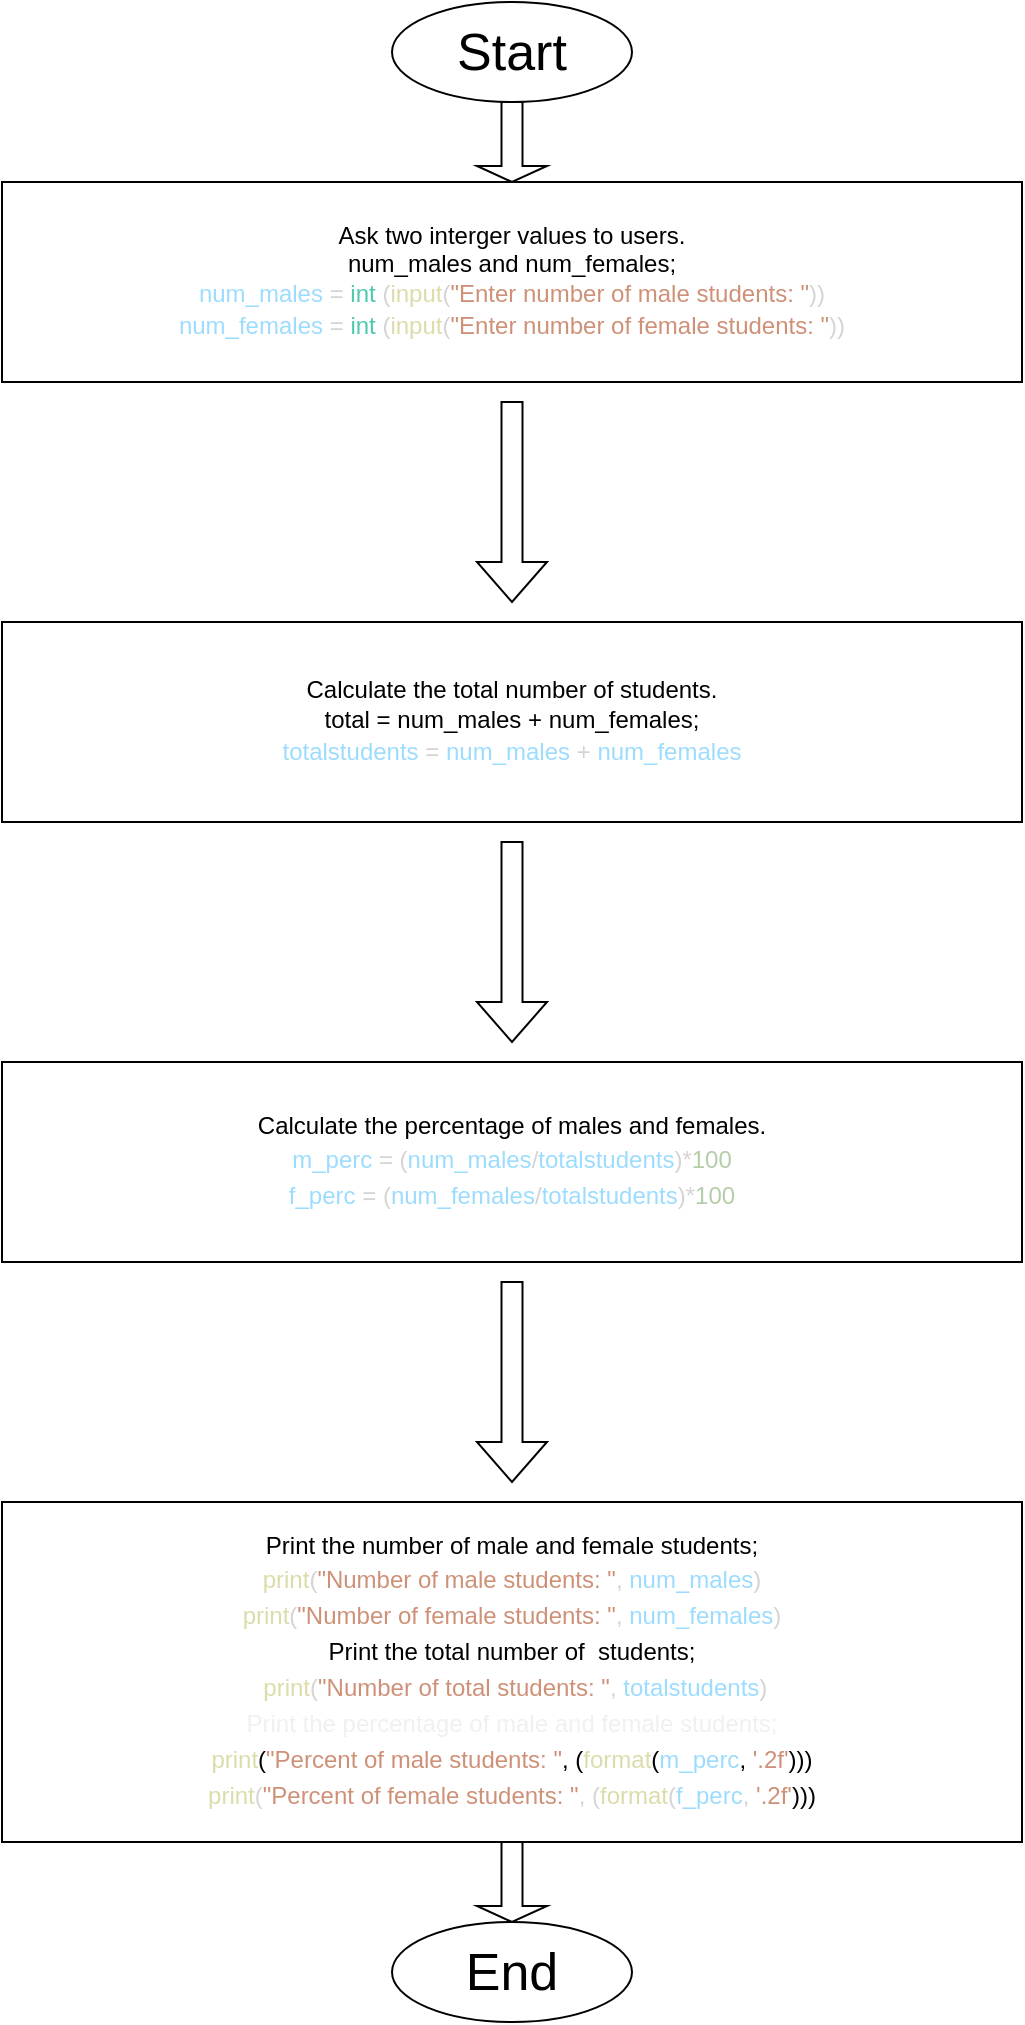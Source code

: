 <mxfile>
    <diagram id="AwBsZeiw2DnN0DO_UF-v" name="Page-1">
        <mxGraphModel dx="250" dy="458" grid="1" gridSize="10" guides="1" tooltips="1" connect="1" arrows="1" fold="1" page="1" pageScale="1" pageWidth="850" pageHeight="1100" background="#ffffff" math="0" shadow="0">
            <root>
                <mxCell id="0"/>
                <mxCell id="1" parent="0"/>
                <mxCell id="2" value="Ask two interger values to users.&lt;br&gt;num_males and num_females;&lt;br&gt;&lt;span style=&quot;background-color: initial; color: rgb(156, 220, 254);&quot;&gt;num_males&lt;/span&gt;&lt;span style=&quot;color: rgb(212, 212, 212); background-color: initial;&quot;&gt; = &lt;/span&gt;&lt;span style=&quot;background-color: initial; color: rgb(78, 201, 176);&quot;&gt;int&lt;/span&gt;&lt;span style=&quot;color: rgb(212, 212, 212); background-color: initial;&quot;&gt; (&lt;/span&gt;&lt;span style=&quot;background-color: initial; color: rgb(220, 220, 170);&quot;&gt;input&lt;/span&gt;&lt;span style=&quot;color: rgb(212, 212, 212); background-color: initial;&quot;&gt;(&lt;/span&gt;&lt;span style=&quot;background-color: initial; color: rgb(206, 145, 120);&quot;&gt;&quot;Enter number of male students: &quot;&lt;/span&gt;&lt;span style=&quot;color: rgb(212, 212, 212); background-color: initial;&quot;&gt;))&lt;/span&gt;&lt;br&gt;&lt;div style=&quot;color: rgb(212, 212, 212); line-height: 18px;&quot;&gt;&lt;div style=&quot;&quot;&gt;    &lt;span style=&quot;color: rgb(156, 220, 254);&quot;&gt;num_females&lt;/span&gt; = &lt;span style=&quot;color: rgb(78, 201, 176);&quot;&gt;int&lt;/span&gt; (&lt;span style=&quot;color: rgb(220, 220, 170);&quot;&gt;input&lt;/span&gt;(&lt;span style=&quot;color: rgb(206, 145, 120);&quot;&gt;&quot;Enter number of female students: &quot;&lt;/span&gt;))&lt;/div&gt;&lt;/div&gt;" style="rounded=0;whiteSpace=wrap;html=1;" vertex="1" parent="1">
                    <mxGeometry x="210" y="90" width="510" height="100" as="geometry"/>
                </mxCell>
                <mxCell id="6" value="Calculate the total number of students.&lt;br&gt;total = num_males + num_females;&lt;br&gt;&lt;div style=&quot;color: rgb(212, 212, 212); line-height: 18px;&quot;&gt;&lt;span style=&quot;color: rgb(156, 220, 254);&quot;&gt;totalstudents&lt;/span&gt; = &lt;span style=&quot;color: rgb(156, 220, 254);&quot;&gt;num_males&lt;/span&gt; + &lt;span style=&quot;color: rgb(156, 220, 254);&quot;&gt;num_females&lt;/span&gt;&lt;/div&gt;" style="rounded=0;whiteSpace=wrap;html=1;" vertex="1" parent="1">
                    <mxGeometry x="210" y="310" width="510" height="100" as="geometry"/>
                </mxCell>
                <mxCell id="7" value="Calculate the percentage of males and females.&lt;br&gt;&lt;div style=&quot;color: rgb(212, 212, 212); line-height: 18px;&quot;&gt;&lt;span style=&quot;color: rgb(156, 220, 254);&quot;&gt;m_perc&lt;/span&gt; = (&lt;span style=&quot;color: rgb(156, 220, 254);&quot;&gt;num_males&lt;/span&gt;/&lt;span style=&quot;color: rgb(156, 220, 254);&quot;&gt;totalstudents&lt;/span&gt;)*&lt;span style=&quot;color: rgb(181, 206, 168);&quot;&gt;100&lt;/span&gt;&lt;/div&gt;&lt;div style=&quot;color: rgb(212, 212, 212); line-height: 18px;&quot;&gt;&lt;div style=&quot;line-height: 18px;&quot;&gt;&lt;span style=&quot;color: rgb(156, 220, 254);&quot;&gt;f_perc&lt;/span&gt; = (&lt;span style=&quot;color: rgb(156, 220, 254);&quot;&gt;num_females&lt;/span&gt;/&lt;span style=&quot;color: rgb(156, 220, 254);&quot;&gt;totalstudents&lt;/span&gt;)*&lt;span style=&quot;color: rgb(181, 206, 168);&quot;&gt;100&lt;/span&gt;&lt;/div&gt;&lt;/div&gt;" style="rounded=0;whiteSpace=wrap;html=1;" vertex="1" parent="1">
                    <mxGeometry x="210" y="530" width="510" height="100" as="geometry"/>
                </mxCell>
                <mxCell id="9" value="" style="shape=singleArrow;direction=south;whiteSpace=wrap;html=1;labelBackgroundColor=#18141D;fontFamily=Helvetica;" vertex="1" parent="1">
                    <mxGeometry x="447.5" y="640" width="35" height="100" as="geometry"/>
                </mxCell>
                <mxCell id="10" value="Print the number of male and female students;&lt;br&gt;&lt;div style=&quot;line-height: 18px;&quot;&gt;&lt;div style=&quot;color: rgb(212, 212, 212);&quot;&gt; &lt;span style=&quot;color: #dcdcaa;&quot;&gt;print&lt;/span&gt;(&lt;span style=&quot;color: #ce9178;&quot;&gt;&quot;Number of male students: &quot;&lt;/span&gt;, &lt;span style=&quot;color: #9cdcfe;&quot;&gt;num_males&lt;/span&gt;)&lt;/div&gt;&lt;div style=&quot;color: rgb(212, 212, 212);&quot;&gt;    &lt;span style=&quot;color: rgb(220, 220, 170);&quot;&gt;print&lt;/span&gt;(&lt;span style=&quot;color: rgb(206, 145, 120);&quot;&gt;&quot;Number of female students: &quot;&lt;/span&gt;, &lt;span style=&quot;color: rgb(156, 220, 254);&quot;&gt;num_females&lt;/span&gt;)&lt;/div&gt;Print the total number of&amp;nbsp; students;&lt;br&gt;&lt;div style=&quot;line-height: 18px;&quot;&gt;&lt;/div&gt;&lt;div style=&quot;color: rgb(212, 212, 212);&quot;&gt;&lt;span style=&quot;background-color: initial;&quot;&gt;&amp;nbsp;&lt;/span&gt;&lt;span style=&quot;background-color: initial; color: rgb(220, 220, 170);&quot;&gt;print&lt;/span&gt;&lt;span style=&quot;background-color: initial;&quot;&gt;(&lt;/span&gt;&lt;span style=&quot;background-color: initial; color: rgb(206, 145, 120);&quot;&gt;&quot;Number of total students: &quot;&lt;/span&gt;&lt;span style=&quot;background-color: initial;&quot;&gt;, &lt;/span&gt;&lt;span style=&quot;background-color: initial; color: rgb(156, 220, 254);&quot;&gt;totalstudents&lt;/span&gt;&lt;span style=&quot;background-color: initial;&quot;&gt;)&lt;/span&gt;&lt;br&gt;&lt;/div&gt;&lt;div style=&quot;color: rgb(212, 212, 212);&quot;&gt;&lt;div style=&quot;color: rgb(240, 240, 240);&quot;&gt;Print the percentage of male and female students;&lt;br&gt;&lt;div style=&quot;line-height: 18px;&quot;&gt;&lt;/div&gt;&lt;/div&gt;&lt;div style=&quot;color: rgb(240, 240, 240);&quot;&gt;&lt;div style=&quot;color: rgb(212, 212, 212); line-height: 18px;&quot;&gt;&lt;/div&gt;&lt;/div&gt;&lt;/div&gt;&lt;div style=&quot;&quot;&gt;&lt;span style=&quot;background-color: initial; color: rgb(220, 220, 170);&quot;&gt;print&lt;/span&gt;&lt;span style=&quot;background-color: initial;&quot;&gt;(&lt;/span&gt;&lt;span style=&quot;background-color: initial; color: rgb(206, 145, 120);&quot;&gt;&quot;Percent of male students: &quot;&lt;/span&gt;&lt;span style=&quot;background-color: initial;&quot;&gt;, (&lt;/span&gt;&lt;span style=&quot;background-color: initial; color: rgb(220, 220, 170);&quot;&gt;format&lt;/span&gt;&lt;span style=&quot;background-color: initial;&quot;&gt;(&lt;/span&gt;&lt;span style=&quot;background-color: initial; color: rgb(156, 220, 254);&quot;&gt;m_perc&lt;/span&gt;&lt;span style=&quot;background-color: initial;&quot;&gt;, &lt;/span&gt;&lt;span style=&quot;background-color: initial; color: rgb(206, 145, 120);&quot;&gt;'.2f'&lt;/span&gt;&lt;span style=&quot;background-color: initial;&quot;&gt;)))&lt;/span&gt;&lt;br&gt;&lt;/div&gt;&lt;div style=&quot;&quot;&gt;&lt;span style=&quot;background-color: initial; color: rgb(220, 220, 170);&quot;&gt;print&lt;/span&gt;&lt;span style=&quot;color: rgb(212, 212, 212); background-color: initial;&quot;&gt;(&lt;/span&gt;&lt;span style=&quot;background-color: initial; color: rgb(206, 145, 120);&quot;&gt;&quot;Percent of female students: &quot;&lt;/span&gt;&lt;span style=&quot;color: rgb(212, 212, 212); background-color: initial;&quot;&gt;, (&lt;/span&gt;&lt;span style=&quot;background-color: initial; color: rgb(220, 220, 170);&quot;&gt;format&lt;/span&gt;&lt;span style=&quot;color: rgb(212, 212, 212); background-color: initial;&quot;&gt;(&lt;/span&gt;&lt;span style=&quot;background-color: initial; color: rgb(156, 220, 254);&quot;&gt;f_perc&lt;/span&gt;&lt;span style=&quot;color: rgb(212, 212, 212); background-color: initial;&quot;&gt;, &lt;/span&gt;&lt;span style=&quot;background-color: initial; color: rgb(206, 145, 120);&quot;&gt;'.2f'&lt;/span&gt;&lt;span style=&quot;background-color: initial;&quot;&gt;)))&lt;/span&gt;&lt;br&gt;&lt;/div&gt;&lt;/div&gt;" style="rounded=0;whiteSpace=wrap;html=1;" vertex="1" parent="1">
                    <mxGeometry x="210" y="750" width="510" height="170" as="geometry"/>
                </mxCell>
                <mxCell id="12" value="" style="shape=singleArrow;direction=south;whiteSpace=wrap;html=1;labelBackgroundColor=#18141D;fontFamily=Helvetica;" vertex="1" parent="1">
                    <mxGeometry x="447.5" y="420" width="35" height="100" as="geometry"/>
                </mxCell>
                <mxCell id="13" value="" style="shape=singleArrow;direction=south;whiteSpace=wrap;html=1;labelBackgroundColor=#18141D;fontFamily=Helvetica;" vertex="1" parent="1">
                    <mxGeometry x="447.5" y="200" width="35" height="100" as="geometry"/>
                </mxCell>
                <mxCell id="17" value="End" style="ellipse;whiteSpace=wrap;html=1;labelBackgroundColor=none;fontFamily=Helvetica;fontSize=26;" vertex="1" parent="1">
                    <mxGeometry x="405" y="960" width="120" height="50" as="geometry"/>
                </mxCell>
                <mxCell id="21" value="Start" style="ellipse;whiteSpace=wrap;html=1;labelBackgroundColor=none;fontFamily=Helvetica;fontSize=26;" vertex="1" parent="1">
                    <mxGeometry x="405" width="120" height="50" as="geometry"/>
                </mxCell>
                <mxCell id="26" value="" style="shape=singleArrow;direction=south;whiteSpace=wrap;html=1;labelBackgroundColor=#18141D;fontFamily=Helvetica;" vertex="1" parent="1">
                    <mxGeometry x="447.5" y="50" width="35" height="40" as="geometry"/>
                </mxCell>
                <mxCell id="28" value="" style="shape=singleArrow;direction=south;whiteSpace=wrap;html=1;labelBackgroundColor=#18141D;fontFamily=Helvetica;" vertex="1" parent="1">
                    <mxGeometry x="447.5" y="920" width="35" height="40" as="geometry"/>
                </mxCell>
            </root>
        </mxGraphModel>
    </diagram>
</mxfile>